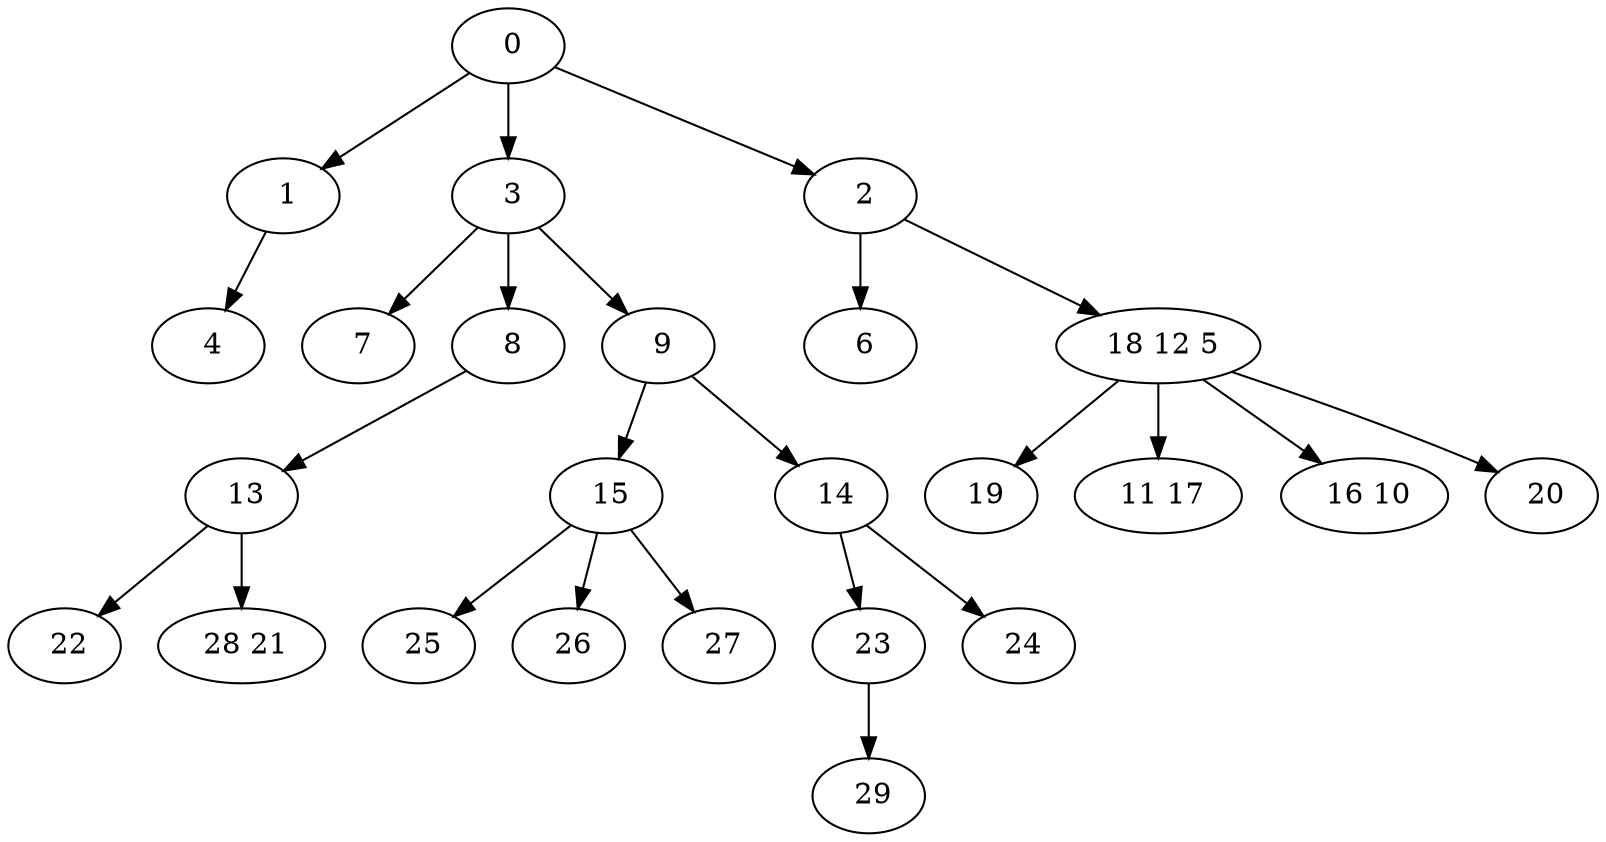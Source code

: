 digraph mytree {
" 0" -> " 1";
" 0" -> " 3";
" 0" -> " 2";
" 1" -> " 4";
" 3" -> " 7";
" 3" -> " 8";
" 3" -> " 9";
" 19";
" 4";
" 2" -> " 6";
" 2" -> " 18 12 5";
" 6";
" 18 12 5" -> " 19";
" 18 12 5" -> " 11 17";
" 18 12 5" -> " 16 10";
" 18 12 5" -> " 20";
" 7";
" 8" -> " 13";
" 9" -> " 15";
" 9" -> " 14";
" 13" -> " 22";
" 13" -> " 28 21";
" 15" -> " 25";
" 15" -> " 26";
" 15" -> " 27";
" 14" -> " 23";
" 14" -> " 24";
" 23" -> " 29";
" 11 17";
" 22";
" 28 21";
" 25";
" 26";
" 27";
" 24";
" 29";
" 16 10";
" 20";
}
